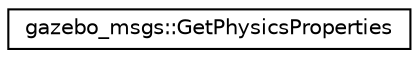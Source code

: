digraph "Graphical Class Hierarchy"
{
  edge [fontname="Helvetica",fontsize="10",labelfontname="Helvetica",labelfontsize="10"];
  node [fontname="Helvetica",fontsize="10",shape=record];
  rankdir="LR";
  Node1 [label="gazebo_msgs::GetPhysicsProperties",height=0.2,width=0.4,color="black", fillcolor="white", style="filled",URL="$classgazebo__msgs_1_1_get_physics_properties.html"];
}
